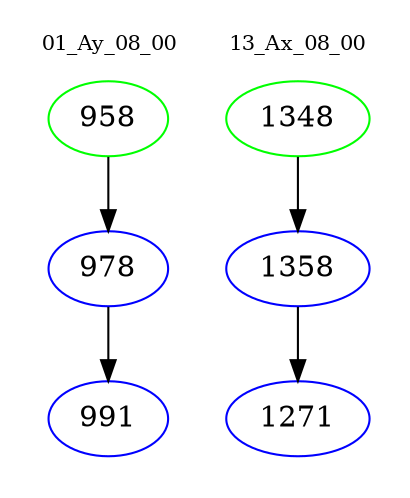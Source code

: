 digraph{
subgraph cluster_0 {
color = white
label = "01_Ay_08_00";
fontsize=10;
T0_958 [label="958", color="green"]
T0_958 -> T0_978 [color="black"]
T0_978 [label="978", color="blue"]
T0_978 -> T0_991 [color="black"]
T0_991 [label="991", color="blue"]
}
subgraph cluster_1 {
color = white
label = "13_Ax_08_00";
fontsize=10;
T1_1348 [label="1348", color="green"]
T1_1348 -> T1_1358 [color="black"]
T1_1358 [label="1358", color="blue"]
T1_1358 -> T1_1271 [color="black"]
T1_1271 [label="1271", color="blue"]
}
}
